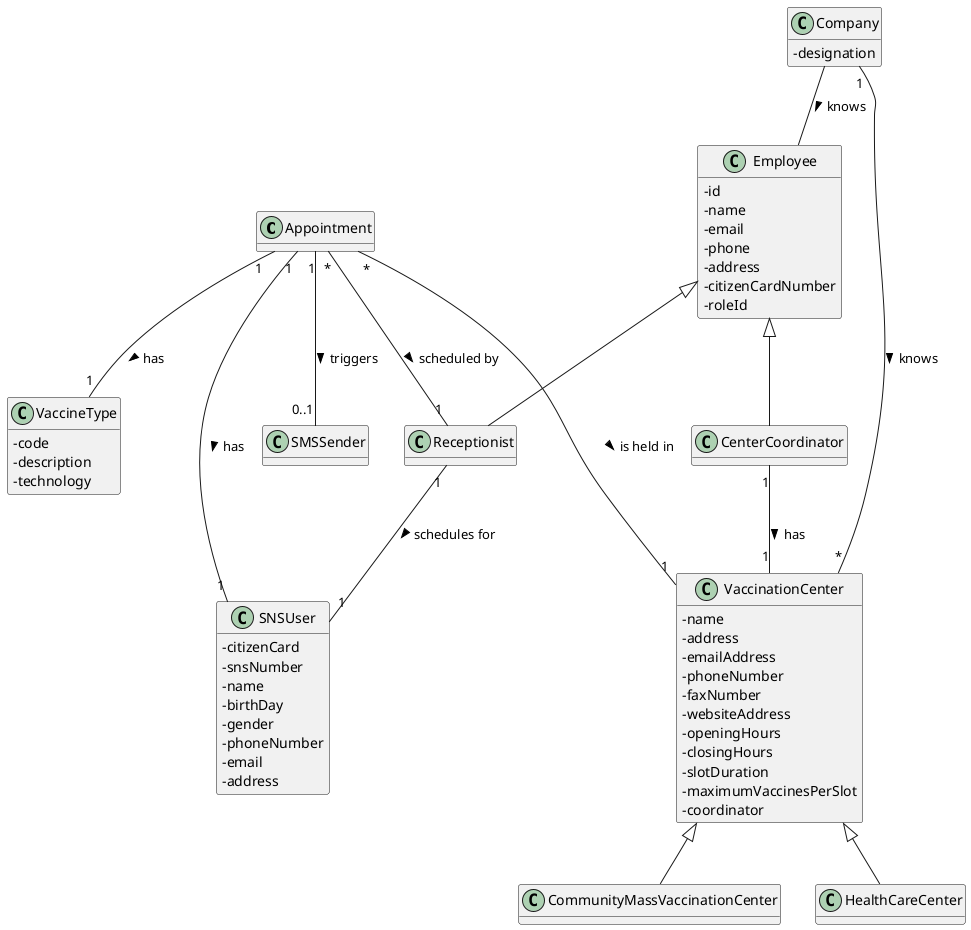 @startuml  US02_DM
hide methods
skinparam classAttributeIconSize 0


class Appointment {}

class VaccineType {
  -code 
  -description
  -technology
}

class SNSUser {
  - citizenCard
  - snsNumber
  - name
  - birthDay
  - gender
  - phoneNumber
  - email
  - address
}

class VaccinationCenter{
  -name
  -address
  -emailAddress
  -phoneNumber
  -faxNumber
  -websiteAddress
  -openingHours  
  -closingHours
  -slotDuration
  -maximumVaccinesPerSlot
  -coordinator
}

class Company{
  -designation
}

class Receptionist {}

class Employee {
  -id
  -name
  -email
  -phone
  -address
  -citizenCardNumber
  -roleId
}

class SMSSender {}

class CenterCoordinator {}

class CommunityMassVaccinationCenter {}

class HealthCareCenter {}


Appointment "1"  -- "1" VaccineType : has >
Appointment "*" -- "1" VaccinationCenter : is held in >
Company "1" -- "*" VaccinationCenter : knows >
Appointment "*" -- "1" Receptionist : scheduled by >
Receptionist "1" -- "1" SNSUser : schedules for >
Appointment "1" -- "1" SNSUser : has >
Employee <|-- Receptionist
Employee <|-- CenterCoordinator
Company -- Employee : knows >
Appointment "1" -- "0..1" SMSSender : triggers >
CenterCoordinator "1" -- "1" VaccinationCenter : has >
VaccinationCenter <|-- CommunityMassVaccinationCenter
VaccinationCenter <|-- HealthCareCenter


@enduml